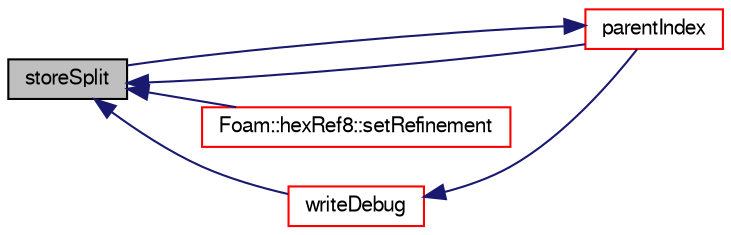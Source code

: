 digraph "storeSplit"
{
  bgcolor="transparent";
  edge [fontname="FreeSans",fontsize="10",labelfontname="FreeSans",labelfontsize="10"];
  node [fontname="FreeSans",fontsize="10",shape=record];
  rankdir="LR";
  Node1189 [label="storeSplit",height=0.2,width=0.4,color="black", fillcolor="grey75", style="filled", fontcolor="black"];
  Node1189 -> Node1190 [dir="back",color="midnightblue",fontsize="10",style="solid",fontname="FreeSans"];
  Node1190 [label="parentIndex",height=0.2,width=0.4,color="red",URL="$a21690.html#a4eed19cdbc97968a63b0109384f138e1",tooltip="Get parent of cell. "];
  Node1190 -> Node1189 [dir="back",color="midnightblue",fontsize="10",style="solid",fontname="FreeSans"];
  Node1189 -> Node1200 [dir="back",color="midnightblue",fontsize="10",style="solid",fontname="FreeSans"];
  Node1200 [label="Foam::hexRef8::setRefinement",height=0.2,width=0.4,color="red",URL="$a21654.html#a59cb8a999be096950b6cc4f7c457426b",tooltip="Insert refinement. All selected cells will be split into 8. "];
  Node1189 -> Node1201 [dir="back",color="midnightblue",fontsize="10",style="solid",fontname="FreeSans"];
  Node1201 [label="writeDebug",height=0.2,width=0.4,color="red",URL="$a21690.html#a229cff31748bb7e631ba7d39c7e7d45f",tooltip="Debug write. "];
  Node1201 -> Node1190 [dir="back",color="midnightblue",fontsize="10",style="solid",fontname="FreeSans"];
}
